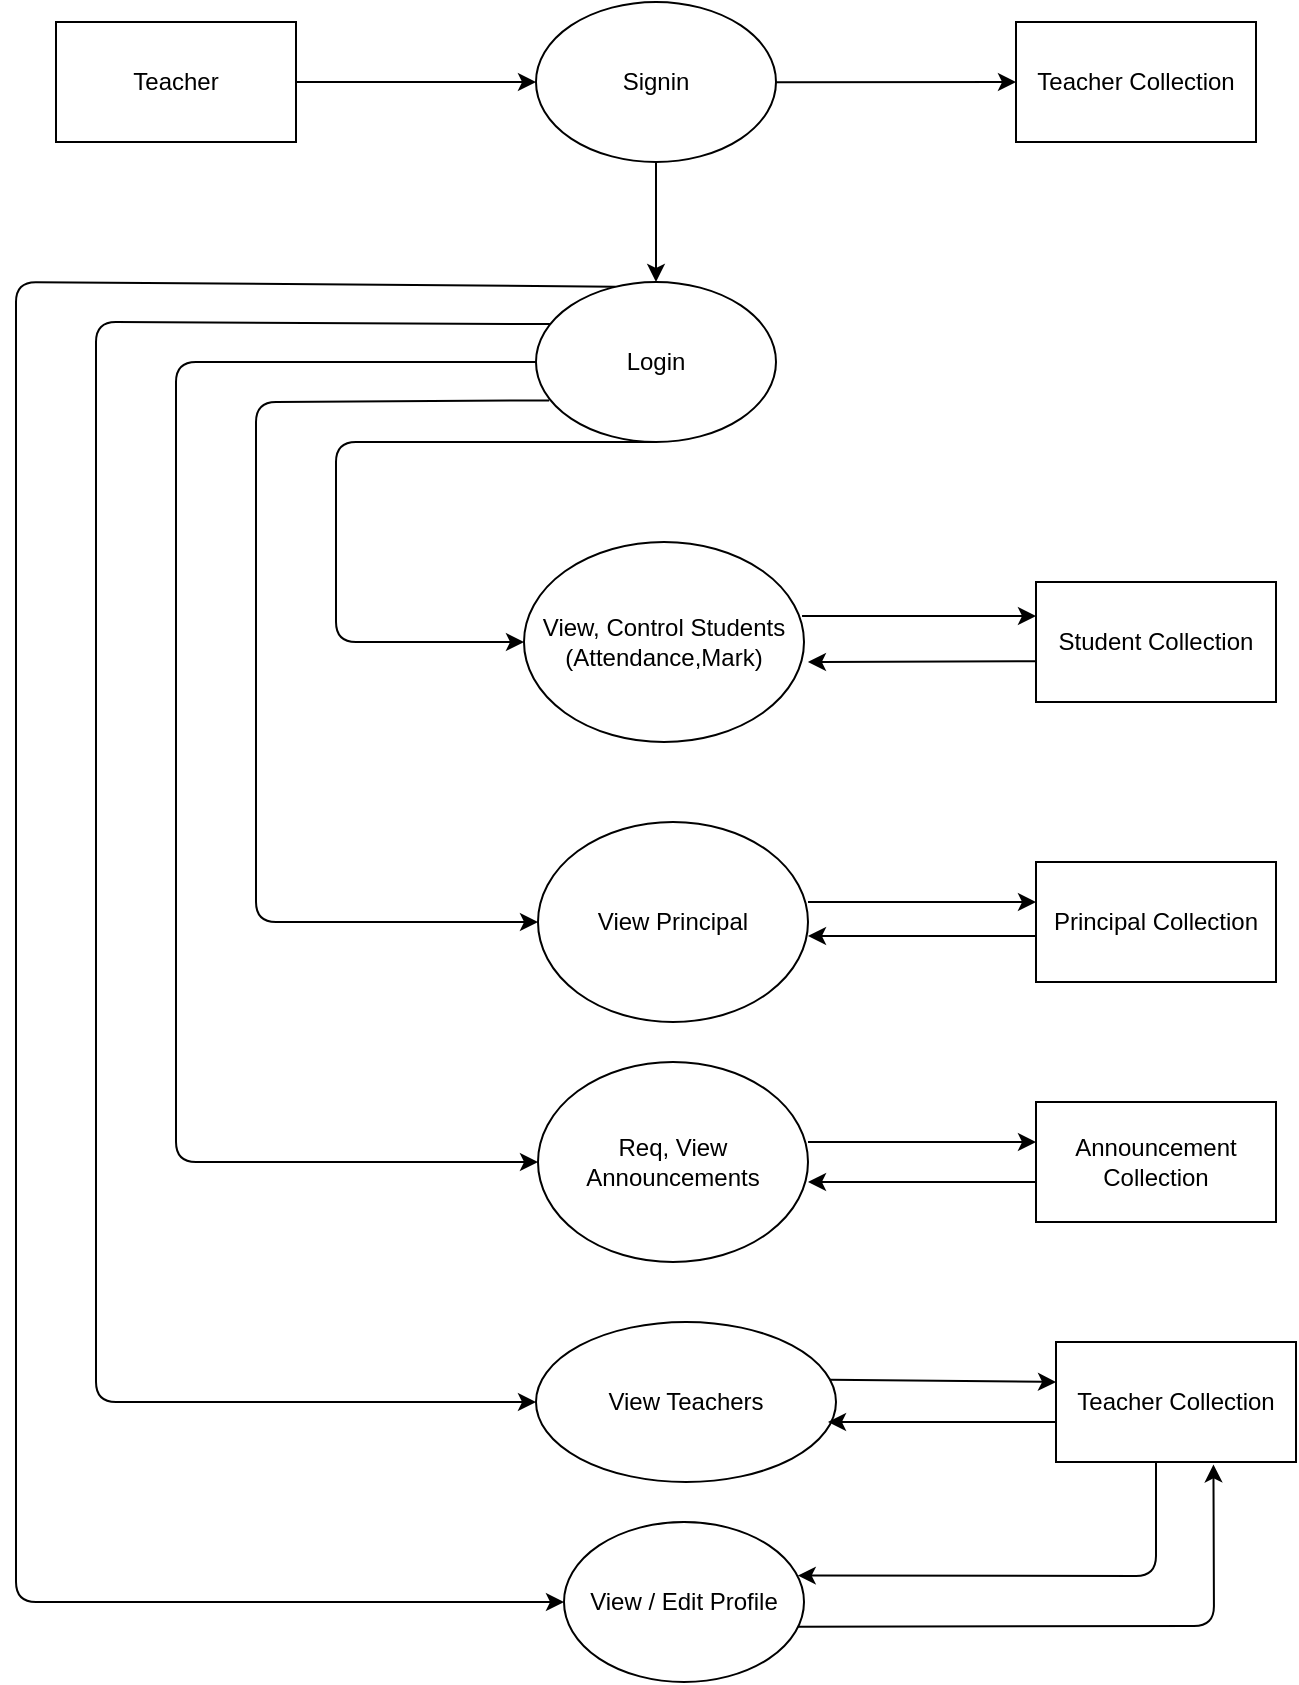 <mxfile>
    <diagram id="_wgTXCCWW30Mr1kDmFAN" name="Page-1">
        <mxGraphModel dx="821" dy="611" grid="1" gridSize="10" guides="1" tooltips="1" connect="1" arrows="1" fold="1" page="1" pageScale="1" pageWidth="850" pageHeight="1100" math="0" shadow="0">
            <root>
                <mxCell id="0"/>
                <mxCell id="1" parent="0"/>
                <mxCell id="27" style="edgeStyle=none;html=1;entryX=0;entryY=0.5;entryDx=0;entryDy=0;" parent="1" source="2" target="26" edge="1">
                    <mxGeometry relative="1" as="geometry"/>
                </mxCell>
                <mxCell id="2" value="Teacher" style="rounded=0;whiteSpace=wrap;html=1;" parent="1" vertex="1">
                    <mxGeometry x="120" y="170" width="120" height="60" as="geometry"/>
                </mxCell>
                <mxCell id="9" style="edgeStyle=none;html=1;entryX=0;entryY=0.5;entryDx=0;entryDy=0;exitX=0.5;exitY=1;exitDx=0;exitDy=0;" parent="1" source="3" target="5" edge="1">
                    <mxGeometry relative="1" as="geometry">
                        <mxPoint x="270" y="340" as="targetPoint"/>
                        <Array as="points">
                            <mxPoint x="260" y="380"/>
                            <mxPoint x="260" y="480"/>
                        </Array>
                    </mxGeometry>
                </mxCell>
                <mxCell id="14" style="edgeStyle=none;html=1;entryX=0;entryY=0.5;entryDx=0;entryDy=0;exitX=0.055;exitY=0.74;exitDx=0;exitDy=0;exitPerimeter=0;" parent="1" source="3" target="13" edge="1">
                    <mxGeometry relative="1" as="geometry">
                        <Array as="points">
                            <mxPoint x="220" y="360"/>
                            <mxPoint x="220" y="620"/>
                        </Array>
                    </mxGeometry>
                </mxCell>
                <mxCell id="22" style="edgeStyle=none;html=1;entryX=0;entryY=0.5;entryDx=0;entryDy=0;" parent="1" source="3" target="21" edge="1">
                    <mxGeometry relative="1" as="geometry">
                        <Array as="points">
                            <mxPoint x="180" y="340"/>
                            <mxPoint x="180" y="740"/>
                        </Array>
                    </mxGeometry>
                </mxCell>
                <mxCell id="32" style="edgeStyle=none;html=1;entryX=0;entryY=0.5;entryDx=0;entryDy=0;exitX=0.058;exitY=0.263;exitDx=0;exitDy=0;exitPerimeter=0;" parent="1" source="3" target="31" edge="1">
                    <mxGeometry relative="1" as="geometry">
                        <Array as="points">
                            <mxPoint x="140" y="320"/>
                            <mxPoint x="140" y="860"/>
                        </Array>
                    </mxGeometry>
                </mxCell>
                <mxCell id="38" style="edgeStyle=none;html=1;entryX=0;entryY=0.5;entryDx=0;entryDy=0;exitX=0.331;exitY=0.029;exitDx=0;exitDy=0;exitPerimeter=0;" parent="1" source="3" target="37" edge="1">
                    <mxGeometry relative="1" as="geometry">
                        <Array as="points">
                            <mxPoint x="100" y="300"/>
                            <mxPoint x="100" y="960"/>
                        </Array>
                    </mxGeometry>
                </mxCell>
                <mxCell id="3" value="Login" style="ellipse;whiteSpace=wrap;html=1;" parent="1" vertex="1">
                    <mxGeometry x="360" y="300" width="120" height="80" as="geometry"/>
                </mxCell>
                <mxCell id="17" style="edgeStyle=none;html=1;exitX=0.993;exitY=0.37;exitDx=0;exitDy=0;exitPerimeter=0;" parent="1" source="5" edge="1">
                    <mxGeometry relative="1" as="geometry">
                        <mxPoint x="610" y="467" as="targetPoint"/>
                    </mxGeometry>
                </mxCell>
                <mxCell id="5" value="View, Control Students&lt;br&gt;(Attendance,Mark)" style="ellipse;whiteSpace=wrap;html=1;" parent="1" vertex="1">
                    <mxGeometry x="354" y="430" width="140" height="100" as="geometry"/>
                </mxCell>
                <mxCell id="18" style="edgeStyle=none;html=1;entryX=1.014;entryY=0.6;entryDx=0;entryDy=0;exitX=-0.002;exitY=0.66;exitDx=0;exitDy=0;exitPerimeter=0;entryPerimeter=0;" parent="1" source="10" target="5" edge="1">
                    <mxGeometry relative="1" as="geometry"/>
                </mxCell>
                <mxCell id="10" value="Student Collection" style="rounded=0;whiteSpace=wrap;html=1;" parent="1" vertex="1">
                    <mxGeometry x="610" y="450" width="120" height="60" as="geometry"/>
                </mxCell>
                <mxCell id="16" style="edgeStyle=none;html=1;entryX=0;entryY=0.5;entryDx=0;entryDy=0;" parent="1" edge="1">
                    <mxGeometry relative="1" as="geometry">
                        <mxPoint x="496" y="610" as="sourcePoint"/>
                        <mxPoint x="610" y="610" as="targetPoint"/>
                    </mxGeometry>
                </mxCell>
                <mxCell id="13" value="View Principal" style="ellipse;whiteSpace=wrap;html=1;" parent="1" vertex="1">
                    <mxGeometry x="361" y="570" width="135" height="100" as="geometry"/>
                </mxCell>
                <mxCell id="19" style="edgeStyle=none;html=1;" parent="1" edge="1">
                    <mxGeometry relative="1" as="geometry">
                        <mxPoint x="610" y="627" as="sourcePoint"/>
                        <mxPoint x="496" y="627" as="targetPoint"/>
                    </mxGeometry>
                </mxCell>
                <mxCell id="15" value="Principal Collection" style="rounded=0;whiteSpace=wrap;html=1;" parent="1" vertex="1">
                    <mxGeometry x="610" y="590" width="120" height="60" as="geometry"/>
                </mxCell>
                <mxCell id="24" style="edgeStyle=none;html=1;entryX=0;entryY=0.5;entryDx=0;entryDy=0;" parent="1" edge="1">
                    <mxGeometry relative="1" as="geometry">
                        <mxPoint x="496" y="730" as="sourcePoint"/>
                        <mxPoint x="610" y="730" as="targetPoint"/>
                    </mxGeometry>
                </mxCell>
                <mxCell id="21" value="Req, View Announcements" style="ellipse;whiteSpace=wrap;html=1;" parent="1" vertex="1">
                    <mxGeometry x="361" y="690" width="135" height="100" as="geometry"/>
                </mxCell>
                <mxCell id="25" style="edgeStyle=none;html=1;" parent="1" edge="1">
                    <mxGeometry relative="1" as="geometry">
                        <mxPoint x="610" y="750" as="sourcePoint"/>
                        <mxPoint x="496" y="750" as="targetPoint"/>
                    </mxGeometry>
                </mxCell>
                <mxCell id="23" value="Announcement Collection" style="rounded=0;whiteSpace=wrap;html=1;" parent="1" vertex="1">
                    <mxGeometry x="610" y="710" width="120" height="60" as="geometry"/>
                </mxCell>
                <mxCell id="28" style="edgeStyle=none;html=1;entryX=0.5;entryY=0;entryDx=0;entryDy=0;" parent="1" source="26" target="3" edge="1">
                    <mxGeometry relative="1" as="geometry"/>
                </mxCell>
                <mxCell id="30" style="edgeStyle=none;html=1;" parent="1" source="26" target="29" edge="1">
                    <mxGeometry relative="1" as="geometry"/>
                </mxCell>
                <mxCell id="26" value="Signin" style="ellipse;whiteSpace=wrap;html=1;" parent="1" vertex="1">
                    <mxGeometry x="360" y="160" width="120" height="80" as="geometry"/>
                </mxCell>
                <mxCell id="29" value="Teacher Collection" style="rounded=0;whiteSpace=wrap;html=1;" parent="1" vertex="1">
                    <mxGeometry x="600" y="170" width="120" height="60" as="geometry"/>
                </mxCell>
                <mxCell id="31" value="View Teachers" style="ellipse;whiteSpace=wrap;html=1;" parent="1" vertex="1">
                    <mxGeometry x="360" y="820" width="150" height="80" as="geometry"/>
                </mxCell>
                <mxCell id="39" style="edgeStyle=none;html=1;entryX=0.974;entryY=0.335;entryDx=0;entryDy=0;entryPerimeter=0;" parent="1" target="37" edge="1">
                    <mxGeometry relative="1" as="geometry">
                        <mxPoint x="670" y="890" as="sourcePoint"/>
                        <Array as="points">
                            <mxPoint x="670" y="947"/>
                        </Array>
                    </mxGeometry>
                </mxCell>
                <mxCell id="34" value="Teacher Collection" style="rounded=0;whiteSpace=wrap;html=1;" parent="1" vertex="1">
                    <mxGeometry x="620" y="830" width="120" height="60" as="geometry"/>
                </mxCell>
                <mxCell id="35" style="edgeStyle=none;html=1;" parent="1" edge="1">
                    <mxGeometry relative="1" as="geometry">
                        <mxPoint x="620" y="870" as="sourcePoint"/>
                        <mxPoint x="506" y="870" as="targetPoint"/>
                    </mxGeometry>
                </mxCell>
                <mxCell id="36" style="edgeStyle=none;html=1;entryX=0;entryY=0.5;entryDx=0;entryDy=0;exitX=0.979;exitY=0.361;exitDx=0;exitDy=0;exitPerimeter=0;" parent="1" source="31" edge="1">
                    <mxGeometry relative="1" as="geometry">
                        <mxPoint x="510" y="850" as="sourcePoint"/>
                        <mxPoint x="620" y="850" as="targetPoint"/>
                    </mxGeometry>
                </mxCell>
                <mxCell id="40" style="edgeStyle=none;html=1;entryX=0.656;entryY=1.02;entryDx=0;entryDy=0;entryPerimeter=0;exitX=0.974;exitY=0.654;exitDx=0;exitDy=0;exitPerimeter=0;" parent="1" source="37" target="34" edge="1">
                    <mxGeometry relative="1" as="geometry">
                        <Array as="points">
                            <mxPoint x="699" y="972"/>
                        </Array>
                    </mxGeometry>
                </mxCell>
                <mxCell id="37" value="View / Edit Profile" style="ellipse;whiteSpace=wrap;html=1;" parent="1" vertex="1">
                    <mxGeometry x="374" y="920" width="120" height="80" as="geometry"/>
                </mxCell>
            </root>
        </mxGraphModel>
    </diagram>
</mxfile>